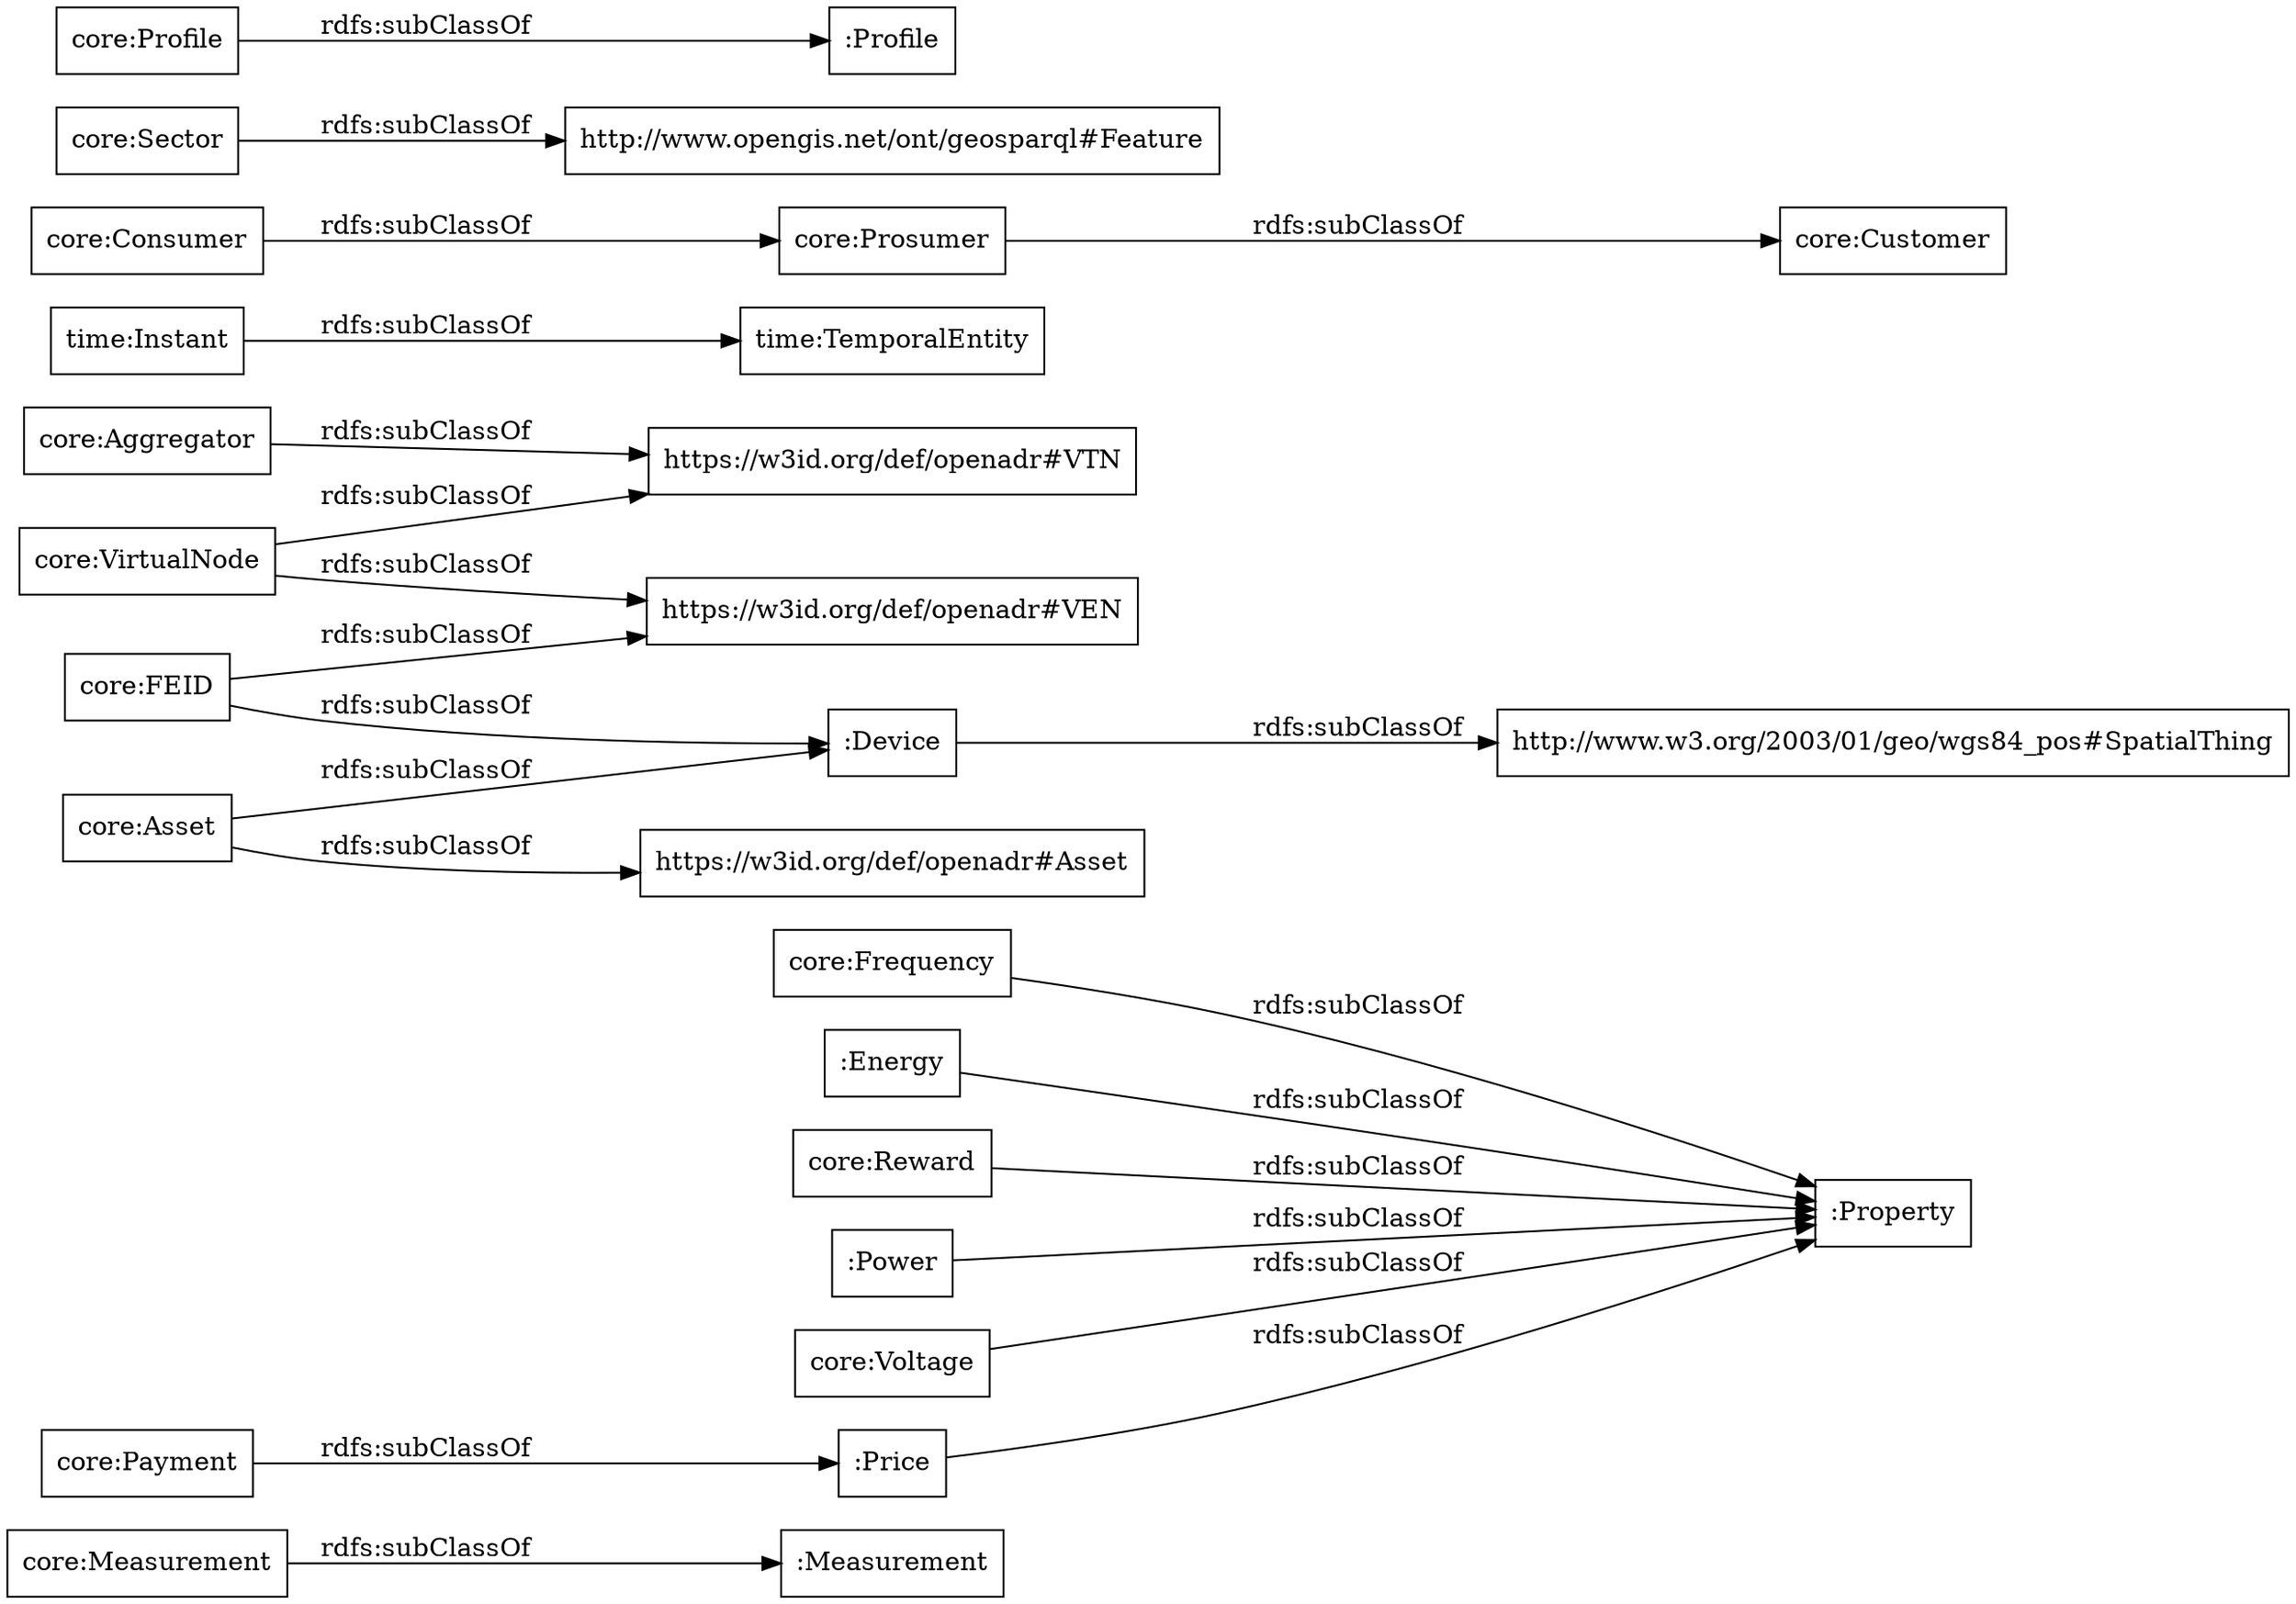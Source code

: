 digraph ar2dtool_diagram { 
rankdir=LR;
size="1000"
node [shape = rectangle, color="black"]; ":Measurement" ":Price" "https://w3id.org/def/openadr#VEN" "time:Instant" "core:Frequency" "core:Customer" "core:VirtualNode" ":Device" "core:Sector" "https://w3id.org/def/openadr#VTN" ":Energy" "core:Consumer" "core:Aggregator" "core:Measurement" "http://www.w3.org/2003/01/geo/wgs84_pos#SpatialThing" "core:Prosumer" "https://w3id.org/def/openadr#Asset" "core:Reward" "time:TemporalEntity" ":Profile" "core:Asset" "http://www.opengis.net/ont/geosparql#Feature" ":Power" "core:Voltage" "core:Profile" ":Property" "core:FEID" "core:Payment" ; /*classes style*/
	":Energy" -> ":Property" [ label = "rdfs:subClassOf" ];
	"core:Payment" -> ":Price" [ label = "rdfs:subClassOf" ];
	"core:Measurement" -> ":Measurement" [ label = "rdfs:subClassOf" ];
	"core:VirtualNode" -> "https://w3id.org/def/openadr#VTN" [ label = "rdfs:subClassOf" ];
	"core:VirtualNode" -> "https://w3id.org/def/openadr#VEN" [ label = "rdfs:subClassOf" ];
	"core:Voltage" -> ":Property" [ label = "rdfs:subClassOf" ];
	":Price" -> ":Property" [ label = "rdfs:subClassOf" ];
	"core:Sector" -> "http://www.opengis.net/ont/geosparql#Feature" [ label = "rdfs:subClassOf" ];
	":Device" -> "http://www.w3.org/2003/01/geo/wgs84_pos#SpatialThing" [ label = "rdfs:subClassOf" ];
	"core:Aggregator" -> "https://w3id.org/def/openadr#VTN" [ label = "rdfs:subClassOf" ];
	"core:FEID" -> ":Device" [ label = "rdfs:subClassOf" ];
	"core:FEID" -> "https://w3id.org/def/openadr#VEN" [ label = "rdfs:subClassOf" ];
	"core:Asset" -> "https://w3id.org/def/openadr#Asset" [ label = "rdfs:subClassOf" ];
	"core:Asset" -> ":Device" [ label = "rdfs:subClassOf" ];
	"core:Frequency" -> ":Property" [ label = "rdfs:subClassOf" ];
	"core:Prosumer" -> "core:Customer" [ label = "rdfs:subClassOf" ];
	"time:Instant" -> "time:TemporalEntity" [ label = "rdfs:subClassOf" ];
	"core:Profile" -> ":Profile" [ label = "rdfs:subClassOf" ];
	"core:Consumer" -> "core:Prosumer" [ label = "rdfs:subClassOf" ];
	"core:Reward" -> ":Property" [ label = "rdfs:subClassOf" ];
	":Power" -> ":Property" [ label = "rdfs:subClassOf" ];

}
